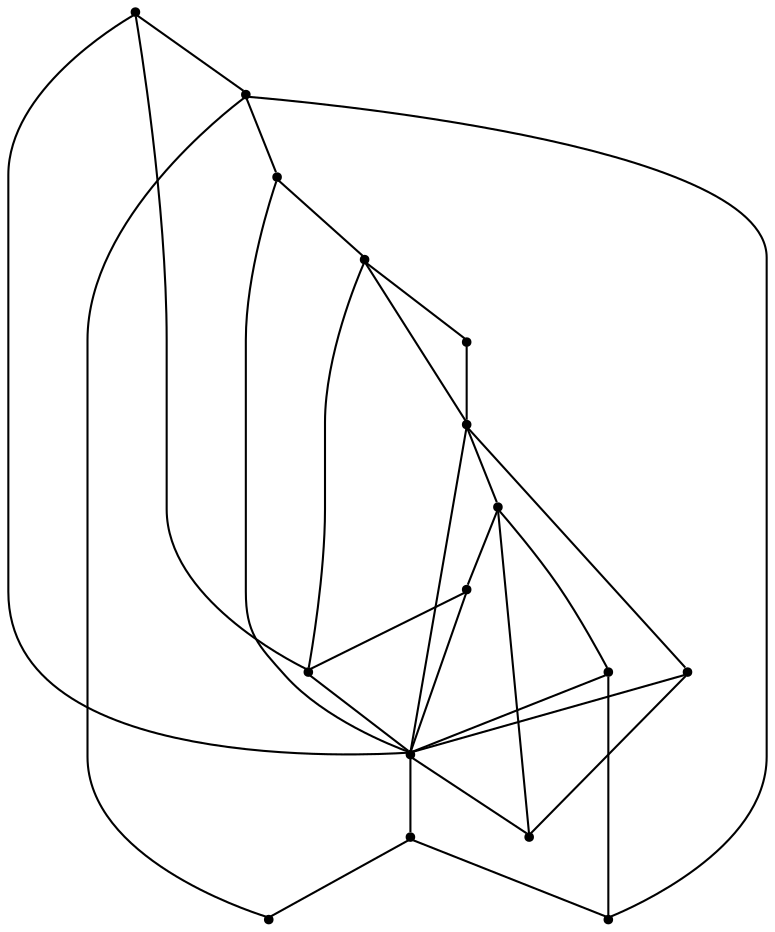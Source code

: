 graph {
  node [shape=point,comment="{\"directed\":false,\"doi\":\"10.1007/11618058_4\",\"figure\":\"2 (2)\"}"]

  v0 [pos="1494.873909883721,2175.231234232585"]
  v1 [pos="1395.6304687499999,1679.110399881999"]
  v2 [pos="1395.63046875,1579.889615376791"]
  v3 [pos="1147.5259992732558,1679.110399881999"]
  v4 [pos="1346.0128815406977,1927.168718973796"]
  v5 [pos="1147.5259992732558,1770.9104537963872"]
  v6 [pos="1097.904215116279,1728.7229537963872"]
  v7 [pos="1198.6313408430233,1827.956326802572"]
  v8 [pos="1048.2866597020347,2125.6188074747724"]
  v9 [pos="1147.5259992732558,2175.231234232585"]
  v10 [pos="1197.14765625,1976.781272888184"]
  v11 [pos="1246.7694404069766,2076.0062535603847"]
  v12 [pos="1198.643804505814,1883.5354487101242"]
  v13 [pos="1147.5259992732558,1579.889615376791"]
  v14 [pos="1147.5259992732558,1827.9479344685876"]
  v15 [pos="1147.5259992732558,2076.0062535603847"]

  v0 -- v13 [id="-1",pos="1494.873909883721,2175.231234232585 1494.873909883721,1530.2771886189785 1494.873909883721,1530.2771886189785 1494.873909883721,1530.2771886189785 1147.5259992732558,1530.2771886189785 1147.5259992732558,1530.2771886189785 1147.5259992732558,1530.2771886189785 1147.5259992732558,1579.889615376791 1147.5259992732558,1579.889615376791 1147.5259992732558,1579.889615376791"]
  v8 -- v9 [id="-2",pos="1048.2866597020347,2125.6188074747724 1048.286691497093,2175.231234232585 1048.286691497093,2175.231234232585 1048.286691497093,2175.231234232585 1147.5259992732558,2175.231234232585 1147.5259992732558,2175.231234232585 1147.5259992732558,2175.231234232585"]
  v6 -- v15 [id="-3",pos="1097.904215116279,1728.7229537963872 1097.9042151162791,2076.0062535603847 1097.9042151162791,2076.0062535603847 1097.9042151162791,2076.0062535603847 1147.5259992732558,2076.0062535603847 1147.5259992732558,2076.0062535603847 1147.5259992732558,2076.0062535603847"]
  v13 -- v6 [id="-4",pos="1147.5259992732558,1579.889615376791 1097.9042151162791,1579.885546366374 1097.9042151162791,1579.885546366374 1097.9042151162791,1579.885546366374 1097.904215116279,1728.7229537963872 1097.904215116279,1728.7229537963872 1097.904215116279,1728.7229537963872"]
  v14 -- v8 [id="-5",pos="1147.5259992732558,1827.9479344685876 1048.286691497093,1827.9479344685876 1048.286691497093,1827.9479344685876 1048.286691497093,1827.9479344685876 1048.2866597020347,2125.6188074747724 1048.2866597020347,2125.6188074747724 1048.2866597020347,2125.6188074747724"]
  v9 -- v0 [id="-6",pos="1147.5259992732558,2175.231234232585 1147.5259992732558,2224.839591979981 1147.5259992732558,2224.839591979981 1147.5259992732558,2224.839591979981 1494.873909883721,2224.839591979981 1494.873909883721,2224.839591979981 1494.873909883721,2224.839591979981 1494.873909883721,2175.231234232585 1494.873909883721,2175.231234232585 1494.873909883721,2175.231234232585"]
  v15 -- v10 [id="-7",pos="1147.5259992732558,2076.0062535603847 1147.5259992732558,2026.393826802572 1147.5259992732558,2026.393826802572 1147.5259992732558,2026.393826802572 1197.14765625,1976.781272888184 1197.14765625,1976.781272888184 1197.14765625,1976.781272888184"]
  v14 -- v5 [id="-8",pos="1147.5259992732558,1827.9479344685876 1147.5259992732558,1770.9104537963872 1147.5259992732558,1770.9104537963872 1147.5259992732558,1770.9104537963872"]
  v13 -- v3 [id="-9",pos="1147.5259992732558,1579.889615376791 1147.5259992732558,1679.110399881999 1147.5259992732558,1679.110399881999 1147.5259992732558,1679.110399881999"]
  v5 -- v3 [id="-10",pos="1147.5259992732558,1770.9104537963872 1147.5259992732558,1679.110399881999 1147.5259992732558,1679.110399881999 1147.5259992732558,1679.110399881999"]
  v15 -- v9 [id="-11",pos="1147.5259992732558,2076.0062535603847 1147.5259992732558,2175.231234232585 1147.5259992732558,2175.231234232585 1147.5259992732558,2175.231234232585"]
  v15 -- v11 [id="-12",pos="1147.5259992732558,2076.0062535603847 1246.7694404069766,2076.0062535603847 1246.7694404069766,2076.0062535603847 1246.7694404069766,2076.0062535603847"]
  v14 -- v7 [id="-13",pos="1147.5259992732558,1827.9479344685876 1198.6313408430233,1827.956326802572 1198.6313408430233,1827.956326802572 1198.6313408430233,1827.956326802572"]
  v13 -- v2 [id="-14",pos="1147.5259992732558,1579.889615376791 1395.63046875,1579.889615376791 1395.63046875,1579.889615376791 1395.63046875,1579.889615376791"]
  v10 -- v14 [id="-15",pos="1197.14765625,1976.781272888184 1147.5259992732558,1927.168718973796 1147.5259992732558,1927.168718973796 1147.5259992732558,1927.168718973796 1147.5259992732558,1827.9479344685876 1147.5259992732558,1827.9479344685876 1147.5259992732558,1827.9479344685876"]
  v10 -- v12 [id="-16",pos="1197.14765625,1976.781272888184 1198.643804505814,1883.5354487101242 1198.643804505814,1883.5354487101242 1198.643804505814,1883.5354487101242"]
  v12 -- v4 [id="-17",pos="1198.643804505814,1883.5354487101242 1296.891297238372,1882.6979955037439 1296.891297238372,1882.6979955037439 1296.891297238372,1882.6979955037439 1346.0128815406977,1927.168718973796 1346.0128815406977,1927.168718973796 1346.0128815406977,1927.168718973796"]
  v11 -- v10 [id="-18",pos="1246.7694404069766,2076.0062535603847 1246.7694404069766,2026.393826802572 1246.7694404069766,2026.393826802572 1246.7694404069766,2026.393826802572 1197.14765625,1976.781272888184 1197.14765625,1976.781272888184 1197.14765625,1976.781272888184"]
  v10 -- v4 [id="-19",pos="1197.14765625,1976.781272888184 1246.7694404069766,1927.168718973796 1246.7694404069766,1927.168718973796 1246.7694404069766,1927.168718973796 1346.0128815406977,1927.168718973796 1346.0128815406977,1927.168718973796 1346.0128815406977,1927.168718973796"]
  v8 -- v4 [id="-20",pos="1048.2866597020347,2125.6188074747724 1296.391097383721,2125.6188074747724 1296.391097383721,2125.6188074747724 1296.391097383721,2125.6188074747724 1346.0128815406977,1927.168718973796 1346.0128815406977,1927.168718973796 1346.0128815406977,1927.168718973796"]
  v6 -- v4 [id="-21",pos="1097.904215116279,1728.7229537963872 1296.391097383721,1728.7229537963872 1296.391097383721,1728.7229537963872 1296.391097383721,1728.7229537963872 1346.0128815406977,1927.168718973796 1346.0128815406977,1927.168718973796 1346.0128815406977,1927.168718973796"]
  v9 -- v4 [id="-22",pos="1147.5259992732558,2175.231234232585 1296.391097383721,2175.231234232585 1296.391097383721,2175.231234232585 1296.391097383721,2175.231234232585 1346.0128815406977,1927.168718973796 1346.0128815406977,1927.168718973796 1346.0128815406977,1927.168718973796"]
  v4 -- v7 [id="-23",pos="1346.0128815406977,1927.168718973796 1296.391097383721,1827.9479344685876 1296.391097383721,1827.9479344685876 1296.391097383721,1827.9479344685876 1198.6313408430233,1827.956326802572 1198.6313408430233,1827.956326802572 1198.6313408430233,1827.956326802572"]
  v5 -- v4 [id="-24",pos="1147.5259992732558,1770.9104537963872 1296.7703488372092,1771.3312149047856 1296.7703488372092,1771.3312149047856 1296.7703488372092,1771.3312149047856 1346.0128815406977,1927.168718973796 1346.0128815406977,1927.168718973796 1346.0128815406977,1927.168718973796"]
  v4 -- v0 [id="-25",pos="1346.0128815406977,1927.168718973796 1395.63046875,2175.231234232585 1395.63046875,2175.231234232585 1395.63046875,2175.231234232585 1494.873909883721,2175.231234232585 1494.873909883721,2175.231234232585 1494.873909883721,2175.231234232585"]
  v4 -- v1 [id="-26",pos="1346.0128815406977,1927.168718973796 1395.63046875,1728.7229537963872 1395.63046875,1728.7229537963872 1395.63046875,1728.7229537963872 1395.6304687499999,1679.110399881999 1395.6304687499999,1679.110399881999 1395.6304687499999,1679.110399881999"]
  v1 -- v3 [id="-27",pos="1395.6304687499999,1679.110399881999 1147.5259992732558,1679.110399881999 1147.5259992732558,1679.110399881999 1147.5259992732558,1679.110399881999"]
  v1 -- v2 [id="-28",pos="1395.6304687499999,1679.110399881999 1395.63046875,1579.889615376791 1395.63046875,1579.889615376791 1395.63046875,1579.889615376791"]
  v12 -- v7 [id="-29",pos="1198.643804505814,1883.5354487101242 1198.6313408430233,1827.956326802572 1198.6313408430233,1827.956326802572 1198.6313408430233,1827.956326802572"]
}